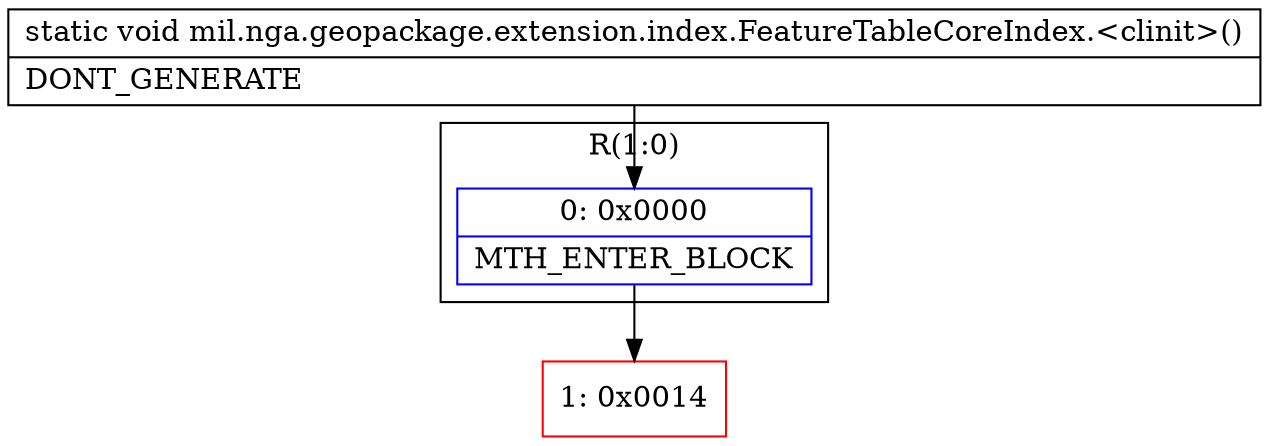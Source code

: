 digraph "CFG formil.nga.geopackage.extension.index.FeatureTableCoreIndex.\<clinit\>()V" {
subgraph cluster_Region_1848113352 {
label = "R(1:0)";
node [shape=record,color=blue];
Node_0 [shape=record,label="{0\:\ 0x0000|MTH_ENTER_BLOCK\l}"];
}
Node_1 [shape=record,color=red,label="{1\:\ 0x0014}"];
MethodNode[shape=record,label="{static void mil.nga.geopackage.extension.index.FeatureTableCoreIndex.\<clinit\>()  | DONT_GENERATE\l}"];
MethodNode -> Node_0;
Node_0 -> Node_1;
}

